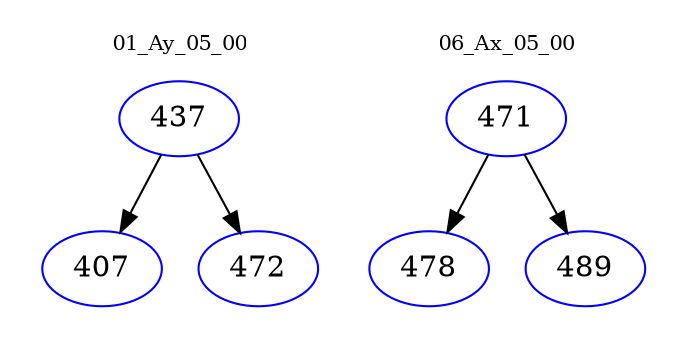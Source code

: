 digraph{
subgraph cluster_0 {
color = white
label = "01_Ay_05_00";
fontsize=10;
T0_437 [label="437", color="blue"]
T0_437 -> T0_407 [color="black"]
T0_407 [label="407", color="blue"]
T0_437 -> T0_472 [color="black"]
T0_472 [label="472", color="blue"]
}
subgraph cluster_1 {
color = white
label = "06_Ax_05_00";
fontsize=10;
T1_471 [label="471", color="blue"]
T1_471 -> T1_478 [color="black"]
T1_478 [label="478", color="blue"]
T1_471 -> T1_489 [color="black"]
T1_489 [label="489", color="blue"]
}
}
